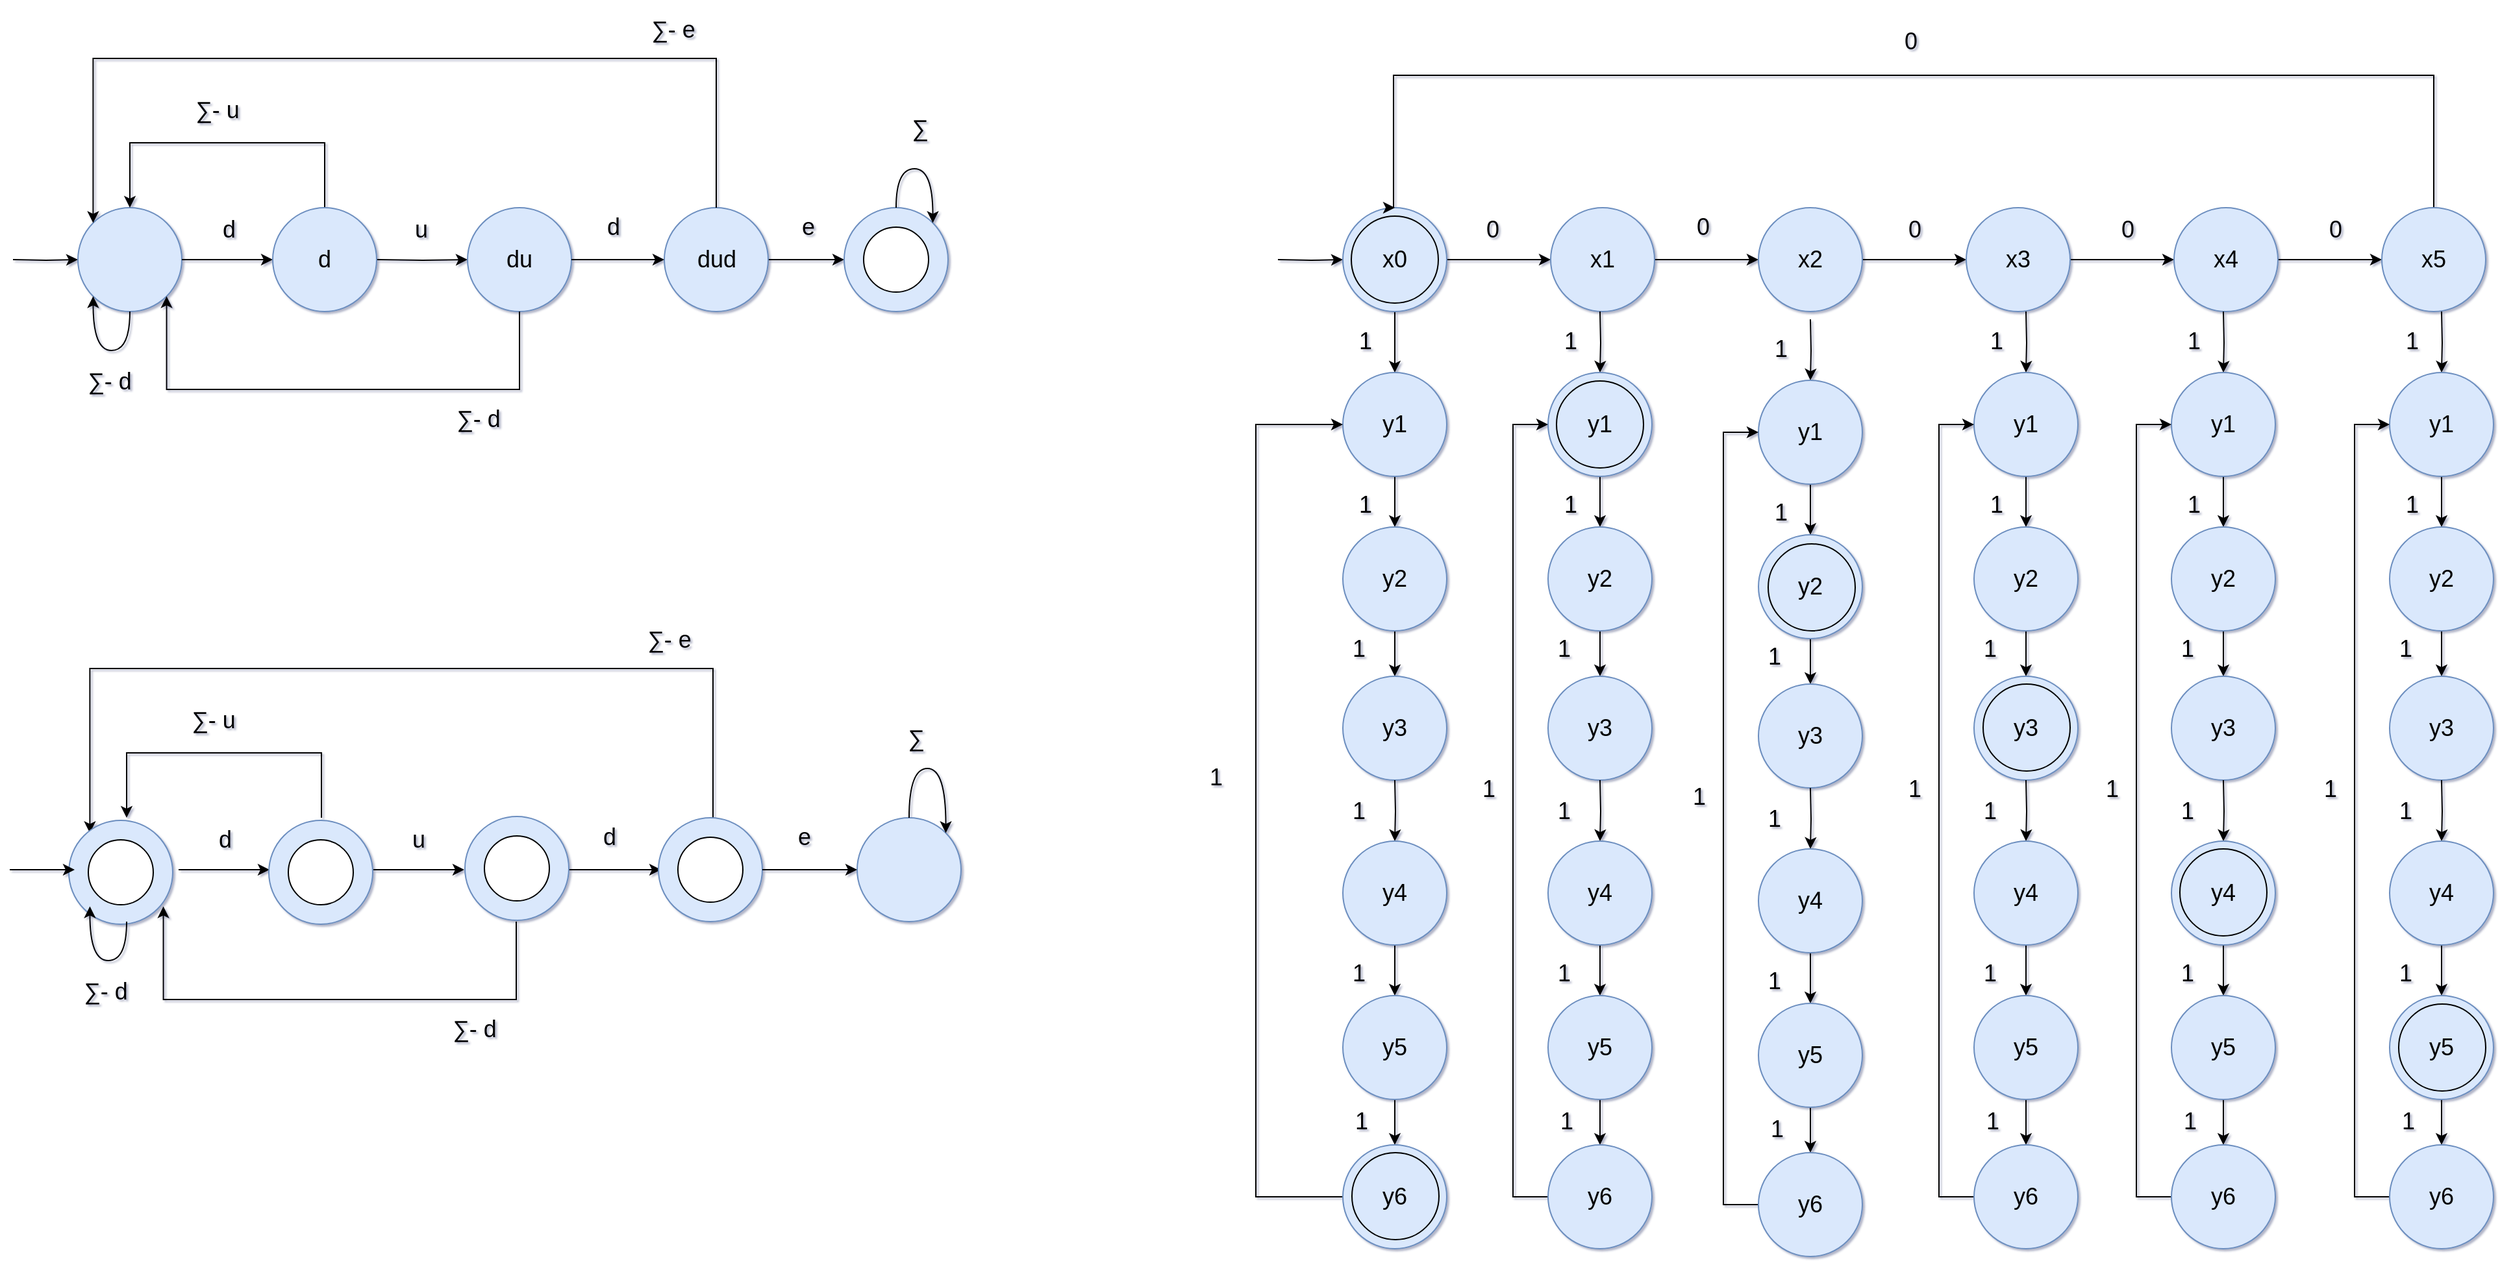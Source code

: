 <mxfile version="24.0.7" type="github">
  <diagram id="prtHgNgQTEPvFCAcTncT" name="Page-1">
    <mxGraphModel dx="1034" dy="1076" grid="0" gridSize="15" guides="1" tooltips="1" connect="1" arrows="1" fold="1" page="0" pageScale="1" pageWidth="827" pageHeight="1169" math="0" shadow="1">
      <root>
        <mxCell id="0" />
        <mxCell id="1" parent="0" />
        <mxCell id="mm9sd67sM0A_G5Sb0UkS-7" style="edgeStyle=orthogonalEdgeStyle;rounded=0;orthogonalLoop=1;jettySize=auto;html=1;entryX=0;entryY=0.5;entryDx=0;entryDy=0;fontSize=18;" parent="1" target="mm9sd67sM0A_G5Sb0UkS-6" edge="1">
          <mxGeometry relative="1" as="geometry">
            <mxPoint x="64" y="361" as="targetPoint" />
            <mxPoint x="54" y="361" as="sourcePoint" />
          </mxGeometry>
        </mxCell>
        <mxCell id="mm9sd67sM0A_G5Sb0UkS-6" value="" style="ellipse;whiteSpace=wrap;html=1;aspect=fixed;hachureGap=4;fillColor=#dae8fc;strokeColor=#6c8ebf;rounded=0;fontSize=18;" parent="1" vertex="1">
          <mxGeometry x="104" y="321" width="80" height="80" as="geometry" />
        </mxCell>
        <mxCell id="mm9sd67sM0A_G5Sb0UkS-9" style="edgeStyle=orthogonalEdgeStyle;rounded=0;orthogonalLoop=1;jettySize=auto;html=1;exitX=1;exitY=0.5;exitDx=0;exitDy=0;entryX=0;entryY=0.5;entryDx=0;entryDy=0;fontSize=18;" parent="1" source="mm9sd67sM0A_G5Sb0UkS-6" target="mm9sd67sM0A_G5Sb0UkS-8" edge="1">
          <mxGeometry relative="1" as="geometry" />
        </mxCell>
        <mxCell id="mm9sd67sM0A_G5Sb0UkS-20" style="edgeStyle=orthogonalEdgeStyle;rounded=0;orthogonalLoop=1;jettySize=auto;html=1;exitX=1;exitY=0.5;exitDx=0;exitDy=0;entryX=0;entryY=0.5;entryDx=0;entryDy=0;fontSize=18;" parent="1" target="mm9sd67sM0A_G5Sb0UkS-22" edge="1">
          <mxGeometry relative="1" as="geometry">
            <mxPoint x="334" y="361" as="sourcePoint" />
          </mxGeometry>
        </mxCell>
        <mxCell id="mm9sd67sM0A_G5Sb0UkS-21" value="" style="group;fontSize=18;" parent="1" vertex="1" connectable="0">
          <mxGeometry x="404" y="321" width="80" height="80" as="geometry" />
        </mxCell>
        <mxCell id="mm9sd67sM0A_G5Sb0UkS-22" value="du" style="ellipse;whiteSpace=wrap;html=1;aspect=fixed;hachureGap=4;fillColor=#dae8fc;strokeColor=#6c8ebf;rounded=0;fontSize=18;" parent="mm9sd67sM0A_G5Sb0UkS-21" vertex="1">
          <mxGeometry width="80" height="80" as="geometry" />
        </mxCell>
        <mxCell id="mm9sd67sM0A_G5Sb0UkS-23" value="u" style="text;html=1;align=center;verticalAlign=middle;resizable=0;points=[];autosize=1;strokeColor=none;fillColor=none;fontSize=18;" parent="1" vertex="1">
          <mxGeometry x="345.5" y="315" width="45" height="45" as="geometry" />
        </mxCell>
        <mxCell id="mm9sd67sM0A_G5Sb0UkS-24" value="" style="group;fontSize=18;" parent="1" vertex="1" connectable="0">
          <mxGeometry x="555.5" y="321" width="80" height="80" as="geometry" />
        </mxCell>
        <mxCell id="mm9sd67sM0A_G5Sb0UkS-31" style="edgeStyle=orthogonalEdgeStyle;rounded=0;orthogonalLoop=1;jettySize=auto;html=1;exitX=1;exitY=0.5;exitDx=0;exitDy=0;fontSize=18;" parent="mm9sd67sM0A_G5Sb0UkS-24" source="mm9sd67sM0A_G5Sb0UkS-25" edge="1">
          <mxGeometry relative="1" as="geometry">
            <mxPoint x="138.5" y="40" as="targetPoint" />
          </mxGeometry>
        </mxCell>
        <mxCell id="mm9sd67sM0A_G5Sb0UkS-25" value="dud" style="ellipse;whiteSpace=wrap;html=1;aspect=fixed;hachureGap=4;fillColor=#dae8fc;strokeColor=#6c8ebf;rounded=0;fontSize=18;" parent="mm9sd67sM0A_G5Sb0UkS-24" vertex="1">
          <mxGeometry width="80" height="80" as="geometry" />
        </mxCell>
        <mxCell id="mm9sd67sM0A_G5Sb0UkS-27" style="edgeStyle=orthogonalEdgeStyle;rounded=0;orthogonalLoop=1;jettySize=auto;html=1;exitX=1;exitY=0.5;exitDx=0;exitDy=0;entryX=0;entryY=0.5;entryDx=0;entryDy=0;fontSize=18;" parent="1" source="mm9sd67sM0A_G5Sb0UkS-22" target="mm9sd67sM0A_G5Sb0UkS-25" edge="1">
          <mxGeometry relative="1" as="geometry" />
        </mxCell>
        <mxCell id="mm9sd67sM0A_G5Sb0UkS-28" value="d" style="text;html=1;align=center;verticalAlign=middle;resizable=0;points=[];autosize=1;strokeColor=none;fillColor=none;fontSize=18;" parent="1" vertex="1">
          <mxGeometry x="493" y="313" width="45" height="45" as="geometry" />
        </mxCell>
        <mxCell id="mm9sd67sM0A_G5Sb0UkS-32" value="e" style="text;html=1;align=center;verticalAlign=middle;resizable=0;points=[];autosize=1;strokeColor=none;fillColor=none;fontSize=18;" parent="1" vertex="1">
          <mxGeometry x="643" y="313" width="45" height="45" as="geometry" />
        </mxCell>
        <mxCell id="mm9sd67sM0A_G5Sb0UkS-35" value="" style="ellipse;whiteSpace=wrap;html=1;aspect=fixed;hachureGap=4;fillColor=#dae8fc;strokeColor=#6c8ebf;rounded=0;fontSize=18;" parent="1" vertex="1">
          <mxGeometry x="694" y="321" width="80" height="80" as="geometry" />
        </mxCell>
        <mxCell id="mm9sd67sM0A_G5Sb0UkS-36" value="" style="ellipse;whiteSpace=wrap;html=1;aspect=fixed;hachureGap=4;rounded=0;fontSize=18;" parent="1" vertex="1">
          <mxGeometry x="709" y="336" width="50" height="50" as="geometry" />
        </mxCell>
        <mxCell id="mm9sd67sM0A_G5Sb0UkS-37" style="edgeStyle=orthogonalEdgeStyle;rounded=0;orthogonalLoop=1;jettySize=auto;html=1;exitX=0.5;exitY=0;exitDx=0;exitDy=0;entryX=0.5;entryY=0;entryDx=0;entryDy=0;fontSize=18;" parent="1" source="mm9sd67sM0A_G5Sb0UkS-8" target="mm9sd67sM0A_G5Sb0UkS-6" edge="1">
          <mxGeometry relative="1" as="geometry">
            <Array as="points">
              <mxPoint x="294" y="271" />
              <mxPoint x="144" y="271" />
            </Array>
          </mxGeometry>
        </mxCell>
        <mxCell id="mm9sd67sM0A_G5Sb0UkS-38" style="edgeStyle=orthogonalEdgeStyle;rounded=0;orthogonalLoop=1;jettySize=auto;html=1;exitX=0.5;exitY=1;exitDx=0;exitDy=0;entryX=0;entryY=1;entryDx=0;entryDy=0;curved=1;fontSize=18;" parent="1" source="mm9sd67sM0A_G5Sb0UkS-6" target="mm9sd67sM0A_G5Sb0UkS-6" edge="1">
          <mxGeometry relative="1" as="geometry">
            <Array as="points">
              <mxPoint x="144" y="431" />
              <mxPoint x="116" y="431" />
            </Array>
          </mxGeometry>
        </mxCell>
        <mxCell id="mm9sd67sM0A_G5Sb0UkS-39" style="edgeStyle=orthogonalEdgeStyle;rounded=0;orthogonalLoop=1;jettySize=auto;html=1;exitX=0.5;exitY=0;exitDx=0;exitDy=0;entryX=1;entryY=0;entryDx=0;entryDy=0;curved=1;fontSize=18;" parent="1" source="mm9sd67sM0A_G5Sb0UkS-35" target="mm9sd67sM0A_G5Sb0UkS-35" edge="1">
          <mxGeometry relative="1" as="geometry">
            <Array as="points">
              <mxPoint x="734" y="291" />
              <mxPoint x="762" y="291" />
            </Array>
          </mxGeometry>
        </mxCell>
        <mxCell id="mm9sd67sM0A_G5Sb0UkS-40" value="∑" style="text;html=1;align=center;verticalAlign=middle;resizable=0;points=[];autosize=1;strokeColor=none;fillColor=none;fontSize=18;" parent="1" vertex="1">
          <mxGeometry x="729" y="237" width="45" height="45" as="geometry" />
        </mxCell>
        <mxCell id="mm9sd67sM0A_G5Sb0UkS-42" value="∑- u" style="text;html=1;align=center;verticalAlign=middle;resizable=0;points=[];autosize=1;strokeColor=none;fillColor=none;strokeWidth=1;fontSize=18;" parent="1" vertex="1">
          <mxGeometry x="173" y="223" width="75" height="45" as="geometry" />
        </mxCell>
        <mxCell id="mm9sd67sM0A_G5Sb0UkS-11" value="" style="group;fontSize=18;" parent="1" vertex="1" connectable="0">
          <mxGeometry x="254" y="321" width="80" height="80" as="geometry" />
        </mxCell>
        <mxCell id="mm9sd67sM0A_G5Sb0UkS-8" value="d" style="ellipse;whiteSpace=wrap;html=1;aspect=fixed;hachureGap=4;fillColor=#dae8fc;strokeColor=#6c8ebf;rounded=0;fontSize=18;" parent="mm9sd67sM0A_G5Sb0UkS-11" vertex="1">
          <mxGeometry width="80" height="80" as="geometry" />
        </mxCell>
        <mxCell id="mm9sd67sM0A_G5Sb0UkS-14" value="d" style="text;html=1;align=center;verticalAlign=middle;resizable=0;points=[];autosize=1;strokeColor=none;fillColor=none;fontSize=18;" parent="1" vertex="1">
          <mxGeometry x="197" y="315" width="45" height="45" as="geometry" />
        </mxCell>
        <mxCell id="mm9sd67sM0A_G5Sb0UkS-44" value="∑- d" style="text;html=1;align=center;verticalAlign=middle;resizable=0;points=[];autosize=1;strokeColor=none;fillColor=none;fontSize=18;" parent="1" vertex="1">
          <mxGeometry x="90" y="432" width="75" height="45" as="geometry" />
        </mxCell>
        <mxCell id="M_DK1BdY7dgoIv5enWq1-1" style="edgeStyle=orthogonalEdgeStyle;rounded=0;orthogonalLoop=1;jettySize=auto;html=1;exitX=0.5;exitY=1;exitDx=0;exitDy=0;entryX=1;entryY=1;entryDx=0;entryDy=0;" parent="1" source="mm9sd67sM0A_G5Sb0UkS-22" target="mm9sd67sM0A_G5Sb0UkS-6" edge="1">
          <mxGeometry relative="1" as="geometry">
            <Array as="points">
              <mxPoint x="444" y="461" />
              <mxPoint x="172" y="461" />
            </Array>
          </mxGeometry>
        </mxCell>
        <mxCell id="M_DK1BdY7dgoIv5enWq1-2" value="∑- d" style="text;html=1;align=center;verticalAlign=middle;resizable=0;points=[];autosize=1;strokeColor=none;fillColor=none;fontSize=18;" parent="1" vertex="1">
          <mxGeometry x="374" y="461" width="75" height="45" as="geometry" />
        </mxCell>
        <mxCell id="M_DK1BdY7dgoIv5enWq1-3" style="edgeStyle=orthogonalEdgeStyle;rounded=0;orthogonalLoop=1;jettySize=auto;html=1;exitX=0.5;exitY=0;exitDx=0;exitDy=0;entryX=0;entryY=0;entryDx=0;entryDy=0;" parent="1" source="mm9sd67sM0A_G5Sb0UkS-25" target="mm9sd67sM0A_G5Sb0UkS-6" edge="1">
          <mxGeometry relative="1" as="geometry">
            <Array as="points">
              <mxPoint x="596" y="206" />
              <mxPoint x="116" y="206" />
            </Array>
          </mxGeometry>
        </mxCell>
        <mxCell id="M_DK1BdY7dgoIv5enWq1-4" value="∑- e" style="text;html=1;align=center;verticalAlign=middle;resizable=0;points=[];autosize=1;strokeColor=none;fillColor=none;fontSize=18;" parent="1" vertex="1">
          <mxGeometry x="524" y="161" width="75" height="45" as="geometry" />
        </mxCell>
        <mxCell id="M_DK1BdY7dgoIv5enWq1-35" style="edgeStyle=orthogonalEdgeStyle;rounded=0;orthogonalLoop=1;jettySize=auto;html=1;exitX=1;exitY=0.5;exitDx=0;exitDy=0;entryX=0;entryY=0.5;entryDx=0;entryDy=0;fontSize=18;" parent="1" edge="1">
          <mxGeometry relative="1" as="geometry">
            <mxPoint x="181.5" y="831" as="sourcePoint" />
            <mxPoint x="251.5" y="831" as="targetPoint" />
          </mxGeometry>
        </mxCell>
        <mxCell id="M_DK1BdY7dgoIv5enWq1-36" style="edgeStyle=orthogonalEdgeStyle;rounded=0;orthogonalLoop=1;jettySize=auto;html=1;exitX=1;exitY=0.5;exitDx=0;exitDy=0;entryX=0;entryY=0.5;entryDx=0;entryDy=0;fontSize=18;" parent="1" edge="1">
          <mxGeometry relative="1" as="geometry">
            <mxPoint x="331.5" y="831" as="sourcePoint" />
            <mxPoint x="401.5" y="831" as="targetPoint" />
          </mxGeometry>
        </mxCell>
        <mxCell id="M_DK1BdY7dgoIv5enWq1-39" value="u" style="text;html=1;align=center;verticalAlign=middle;resizable=0;points=[];autosize=1;strokeColor=none;fillColor=none;fontSize=18;" parent="1" vertex="1">
          <mxGeometry x="343" y="785" width="45" height="45" as="geometry" />
        </mxCell>
        <mxCell id="M_DK1BdY7dgoIv5enWq1-43" style="edgeStyle=orthogonalEdgeStyle;rounded=0;orthogonalLoop=1;jettySize=auto;html=1;exitX=1;exitY=0.5;exitDx=0;exitDy=0;entryX=0;entryY=0.5;entryDx=0;entryDy=0;fontSize=18;" parent="1" edge="1">
          <mxGeometry relative="1" as="geometry">
            <mxPoint x="481.5" y="831" as="sourcePoint" />
            <mxPoint x="553" y="831" as="targetPoint" />
          </mxGeometry>
        </mxCell>
        <mxCell id="M_DK1BdY7dgoIv5enWq1-44" value="d" style="text;html=1;align=center;verticalAlign=middle;resizable=0;points=[];autosize=1;strokeColor=none;fillColor=none;fontSize=18;" parent="1" vertex="1">
          <mxGeometry x="490.5" y="783" width="45" height="45" as="geometry" />
        </mxCell>
        <mxCell id="M_DK1BdY7dgoIv5enWq1-45" value="e" style="text;html=1;align=center;verticalAlign=middle;resizable=0;points=[];autosize=1;strokeColor=none;fillColor=none;fontSize=18;" parent="1" vertex="1">
          <mxGeometry x="640.5" y="783" width="45" height="45" as="geometry" />
        </mxCell>
        <mxCell id="M_DK1BdY7dgoIv5enWq1-48" style="edgeStyle=orthogonalEdgeStyle;rounded=0;orthogonalLoop=1;jettySize=auto;html=1;exitX=0.5;exitY=0;exitDx=0;exitDy=0;entryX=0.5;entryY=0;entryDx=0;entryDy=0;fontSize=18;" parent="1" edge="1">
          <mxGeometry relative="1" as="geometry">
            <Array as="points">
              <mxPoint x="291.5" y="741" />
              <mxPoint x="141.5" y="741" />
            </Array>
            <mxPoint x="291.5" y="791" as="sourcePoint" />
            <mxPoint x="141.5" y="791" as="targetPoint" />
          </mxGeometry>
        </mxCell>
        <mxCell id="M_DK1BdY7dgoIv5enWq1-51" value="∑" style="text;html=1;align=center;verticalAlign=middle;resizable=0;points=[];autosize=1;strokeColor=none;fillColor=none;fontSize=18;" parent="1" vertex="1">
          <mxGeometry x="726.5" y="707" width="45" height="45" as="geometry" />
        </mxCell>
        <mxCell id="M_DK1BdY7dgoIv5enWq1-52" value="∑- u" style="text;html=1;align=center;verticalAlign=middle;resizable=0;points=[];autosize=1;strokeColor=none;fillColor=none;strokeWidth=1;fontSize=18;" parent="1" vertex="1">
          <mxGeometry x="170.5" y="693" width="75" height="45" as="geometry" />
        </mxCell>
        <mxCell id="M_DK1BdY7dgoIv5enWq1-55" value="d" style="text;html=1;align=center;verticalAlign=middle;resizable=0;points=[];autosize=1;strokeColor=none;fillColor=none;fontSize=18;" parent="1" vertex="1">
          <mxGeometry x="194.5" y="785" width="45" height="45" as="geometry" />
        </mxCell>
        <mxCell id="M_DK1BdY7dgoIv5enWq1-56" value="∑- d" style="text;html=1;align=center;verticalAlign=middle;resizable=0;points=[];autosize=1;strokeColor=none;fillColor=none;fontSize=18;" parent="1" vertex="1">
          <mxGeometry x="87.5" y="902" width="75" height="45" as="geometry" />
        </mxCell>
        <mxCell id="M_DK1BdY7dgoIv5enWq1-57" style="edgeStyle=orthogonalEdgeStyle;rounded=0;orthogonalLoop=1;jettySize=auto;html=1;exitX=0.5;exitY=1;exitDx=0;exitDy=0;entryX=1;entryY=1;entryDx=0;entryDy=0;" parent="1" edge="1">
          <mxGeometry relative="1" as="geometry">
            <Array as="points">
              <mxPoint x="441.5" y="931" />
              <mxPoint x="169.5" y="931" />
            </Array>
            <mxPoint x="441.5" y="871" as="sourcePoint" />
            <mxPoint x="169.784" y="859.284" as="targetPoint" />
          </mxGeometry>
        </mxCell>
        <mxCell id="M_DK1BdY7dgoIv5enWq1-58" value="∑- d" style="text;html=1;align=center;verticalAlign=middle;resizable=0;points=[];autosize=1;strokeColor=none;fillColor=none;fontSize=18;" parent="1" vertex="1">
          <mxGeometry x="371.5" y="931" width="75" height="45" as="geometry" />
        </mxCell>
        <mxCell id="M_DK1BdY7dgoIv5enWq1-59" style="edgeStyle=orthogonalEdgeStyle;rounded=0;orthogonalLoop=1;jettySize=auto;html=1;exitX=0.5;exitY=0;exitDx=0;exitDy=0;entryX=0;entryY=0;entryDx=0;entryDy=0;" parent="1" edge="1">
          <mxGeometry relative="1" as="geometry">
            <Array as="points">
              <mxPoint x="593.5" y="676" />
              <mxPoint x="113.5" y="676" />
            </Array>
            <mxPoint x="593" y="791" as="sourcePoint" />
            <mxPoint x="113.216" y="802.716" as="targetPoint" />
          </mxGeometry>
        </mxCell>
        <mxCell id="M_DK1BdY7dgoIv5enWq1-60" value="∑- e" style="text;html=1;align=center;verticalAlign=middle;resizable=0;points=[];autosize=1;strokeColor=none;fillColor=none;fontSize=18;" parent="1" vertex="1">
          <mxGeometry x="521.5" y="631" width="75" height="45" as="geometry" />
        </mxCell>
        <mxCell id="M_DK1BdY7dgoIv5enWq1-65" value="" style="group" parent="1" vertex="1" connectable="0">
          <mxGeometry x="551" y="791" width="80" height="80" as="geometry" />
        </mxCell>
        <mxCell id="M_DK1BdY7dgoIv5enWq1-66" value="" style="ellipse;whiteSpace=wrap;html=1;aspect=fixed;hachureGap=4;fillColor=#dae8fc;strokeColor=#6c8ebf;rounded=0;fontSize=18;" parent="M_DK1BdY7dgoIv5enWq1-65" vertex="1">
          <mxGeometry width="80" height="80" as="geometry" />
        </mxCell>
        <mxCell id="M_DK1BdY7dgoIv5enWq1-67" value="" style="ellipse;whiteSpace=wrap;html=1;aspect=fixed;hachureGap=4;rounded=0;fontSize=18;" parent="M_DK1BdY7dgoIv5enWq1-65" vertex="1">
          <mxGeometry x="15" y="15" width="50" height="50" as="geometry" />
        </mxCell>
        <mxCell id="M_DK1BdY7dgoIv5enWq1-69" value="" style="group" parent="1" vertex="1" connectable="0">
          <mxGeometry x="402" y="790" width="80" height="80" as="geometry" />
        </mxCell>
        <mxCell id="M_DK1BdY7dgoIv5enWq1-70" value="" style="ellipse;whiteSpace=wrap;html=1;aspect=fixed;hachureGap=4;fillColor=#dae8fc;strokeColor=#6c8ebf;rounded=0;fontSize=18;" parent="M_DK1BdY7dgoIv5enWq1-69" vertex="1">
          <mxGeometry width="80" height="80" as="geometry" />
        </mxCell>
        <mxCell id="M_DK1BdY7dgoIv5enWq1-71" value="" style="ellipse;whiteSpace=wrap;html=1;aspect=fixed;hachureGap=4;rounded=0;fontSize=18;" parent="M_DK1BdY7dgoIv5enWq1-69" vertex="1">
          <mxGeometry x="15" y="15" width="50" height="50" as="geometry" />
        </mxCell>
        <mxCell id="M_DK1BdY7dgoIv5enWq1-72" value="" style="group" parent="1" vertex="1" connectable="0">
          <mxGeometry x="251" y="793" width="80" height="80" as="geometry" />
        </mxCell>
        <mxCell id="M_DK1BdY7dgoIv5enWq1-73" value="" style="ellipse;whiteSpace=wrap;html=1;aspect=fixed;hachureGap=4;fillColor=#dae8fc;strokeColor=#6c8ebf;rounded=0;fontSize=18;" parent="M_DK1BdY7dgoIv5enWq1-72" vertex="1">
          <mxGeometry width="80" height="80" as="geometry" />
        </mxCell>
        <mxCell id="M_DK1BdY7dgoIv5enWq1-74" value="" style="ellipse;whiteSpace=wrap;html=1;aspect=fixed;hachureGap=4;rounded=0;fontSize=18;" parent="M_DK1BdY7dgoIv5enWq1-72" vertex="1">
          <mxGeometry x="15" y="15" width="50" height="50" as="geometry" />
        </mxCell>
        <mxCell id="M_DK1BdY7dgoIv5enWq1-75" value="" style="group" parent="1" vertex="1" connectable="0">
          <mxGeometry x="97" y="793" width="80" height="80" as="geometry" />
        </mxCell>
        <mxCell id="M_DK1BdY7dgoIv5enWq1-76" value="" style="ellipse;whiteSpace=wrap;html=1;aspect=fixed;hachureGap=4;fillColor=#dae8fc;strokeColor=#6c8ebf;rounded=0;fontSize=18;" parent="M_DK1BdY7dgoIv5enWq1-75" vertex="1">
          <mxGeometry width="80" height="80" as="geometry" />
        </mxCell>
        <mxCell id="M_DK1BdY7dgoIv5enWq1-77" value="" style="ellipse;whiteSpace=wrap;html=1;aspect=fixed;hachureGap=4;rounded=0;fontSize=18;" parent="M_DK1BdY7dgoIv5enWq1-75" vertex="1">
          <mxGeometry x="15" y="15" width="50" height="50" as="geometry" />
        </mxCell>
        <mxCell id="M_DK1BdY7dgoIv5enWq1-49" style="edgeStyle=orthogonalEdgeStyle;rounded=0;orthogonalLoop=1;jettySize=auto;html=1;exitX=0.5;exitY=1;exitDx=0;exitDy=0;entryX=0;entryY=1;entryDx=0;entryDy=0;curved=1;fontSize=18;" parent="1" edge="1">
          <mxGeometry relative="1" as="geometry">
            <Array as="points">
              <mxPoint x="141.5" y="901" />
              <mxPoint x="113.5" y="901" />
            </Array>
            <mxPoint x="141.5" y="871" as="sourcePoint" />
            <mxPoint x="113.216" y="859.284" as="targetPoint" />
          </mxGeometry>
        </mxCell>
        <mxCell id="M_DK1BdY7dgoIv5enWq1-33" style="edgeStyle=orthogonalEdgeStyle;rounded=0;orthogonalLoop=1;jettySize=auto;html=1;entryX=0;entryY=0.5;entryDx=0;entryDy=0;fontSize=18;" parent="1" edge="1">
          <mxGeometry relative="1" as="geometry">
            <mxPoint x="101.5" y="831" as="targetPoint" />
            <mxPoint x="51.5" y="831" as="sourcePoint" />
          </mxGeometry>
        </mxCell>
        <mxCell id="M_DK1BdY7dgoIv5enWq1-78" value="" style="ellipse;whiteSpace=wrap;html=1;aspect=fixed;hachureGap=4;fillColor=#dae8fc;strokeColor=#6c8ebf;rounded=0;fontSize=18;" parent="1" vertex="1">
          <mxGeometry x="704" y="791" width="80" height="80" as="geometry" />
        </mxCell>
        <mxCell id="M_DK1BdY7dgoIv5enWq1-79" style="edgeStyle=orthogonalEdgeStyle;rounded=0;orthogonalLoop=1;jettySize=auto;html=1;exitX=1;exitY=0.5;exitDx=0;exitDy=0;entryX=0;entryY=0.5;entryDx=0;entryDy=0;" parent="1" source="M_DK1BdY7dgoIv5enWq1-66" target="M_DK1BdY7dgoIv5enWq1-78" edge="1">
          <mxGeometry relative="1" as="geometry" />
        </mxCell>
        <mxCell id="M_DK1BdY7dgoIv5enWq1-80" style="edgeStyle=orthogonalEdgeStyle;rounded=0;orthogonalLoop=1;jettySize=auto;html=1;exitX=0.5;exitY=0;exitDx=0;exitDy=0;entryX=1;entryY=0;entryDx=0;entryDy=0;curved=1;" parent="1" source="M_DK1BdY7dgoIv5enWq1-78" target="M_DK1BdY7dgoIv5enWq1-78" edge="1">
          <mxGeometry relative="1" as="geometry">
            <Array as="points">
              <mxPoint x="744" y="753" />
              <mxPoint x="772" y="753" />
            </Array>
          </mxGeometry>
        </mxCell>
        <mxCell id="t6iT2jLAAF5-1r6rAyUo-1" style="edgeStyle=orthogonalEdgeStyle;rounded=0;orthogonalLoop=1;jettySize=auto;html=1;entryX=0;entryY=0.5;entryDx=0;entryDy=0;fontSize=18;" edge="1" parent="1" target="t6iT2jLAAF5-1r6rAyUo-2">
          <mxGeometry relative="1" as="geometry">
            <mxPoint x="1038" y="361" as="targetPoint" />
            <mxPoint x="1028" y="361" as="sourcePoint" />
          </mxGeometry>
        </mxCell>
        <mxCell id="t6iT2jLAAF5-1r6rAyUo-4" value="" style="edgeStyle=orthogonalEdgeStyle;rounded=0;orthogonalLoop=1;jettySize=auto;html=1;" edge="1" parent="1" source="t6iT2jLAAF5-1r6rAyUo-2" target="t6iT2jLAAF5-1r6rAyUo-3">
          <mxGeometry relative="1" as="geometry" />
        </mxCell>
        <mxCell id="t6iT2jLAAF5-1r6rAyUo-22" value="" style="edgeStyle=orthogonalEdgeStyle;rounded=0;orthogonalLoop=1;jettySize=auto;html=1;fontFamily=Helvetica;fontSize=18;fontColor=default;" edge="1" parent="1" source="t6iT2jLAAF5-1r6rAyUo-2" target="t6iT2jLAAF5-1r6rAyUo-21">
          <mxGeometry relative="1" as="geometry" />
        </mxCell>
        <mxCell id="t6iT2jLAAF5-1r6rAyUo-2" value="x0" style="ellipse;whiteSpace=wrap;html=1;aspect=fixed;hachureGap=4;fillColor=#dae8fc;strokeColor=#6c8ebf;rounded=0;fontSize=18;" vertex="1" parent="1">
          <mxGeometry x="1078" y="321" width="80" height="80" as="geometry" />
        </mxCell>
        <mxCell id="t6iT2jLAAF5-1r6rAyUo-6" value="" style="edgeStyle=orthogonalEdgeStyle;rounded=0;orthogonalLoop=1;jettySize=auto;html=1;" edge="1" parent="1" source="t6iT2jLAAF5-1r6rAyUo-3" target="t6iT2jLAAF5-1r6rAyUo-5">
          <mxGeometry relative="1" as="geometry" />
        </mxCell>
        <mxCell id="t6iT2jLAAF5-1r6rAyUo-3" value="x1" style="ellipse;whiteSpace=wrap;html=1;aspect=fixed;hachureGap=4;fillColor=#dae8fc;strokeColor=#6c8ebf;rounded=0;fontSize=18;" vertex="1" parent="1">
          <mxGeometry x="1238" y="321" width="80" height="80" as="geometry" />
        </mxCell>
        <mxCell id="t6iT2jLAAF5-1r6rAyUo-8" value="" style="edgeStyle=orthogonalEdgeStyle;rounded=0;orthogonalLoop=1;jettySize=auto;html=1;" edge="1" parent="1" source="t6iT2jLAAF5-1r6rAyUo-5" target="t6iT2jLAAF5-1r6rAyUo-7">
          <mxGeometry relative="1" as="geometry" />
        </mxCell>
        <mxCell id="t6iT2jLAAF5-1r6rAyUo-5" value="x2" style="ellipse;whiteSpace=wrap;html=1;aspect=fixed;hachureGap=4;fillColor=#dae8fc;strokeColor=#6c8ebf;rounded=0;fontSize=18;" vertex="1" parent="1">
          <mxGeometry x="1398" y="321" width="80" height="80" as="geometry" />
        </mxCell>
        <mxCell id="t6iT2jLAAF5-1r6rAyUo-10" value="" style="edgeStyle=orthogonalEdgeStyle;rounded=0;orthogonalLoop=1;jettySize=auto;html=1;" edge="1" parent="1" source="t6iT2jLAAF5-1r6rAyUo-7" target="t6iT2jLAAF5-1r6rAyUo-9">
          <mxGeometry relative="1" as="geometry" />
        </mxCell>
        <mxCell id="t6iT2jLAAF5-1r6rAyUo-7" value="x3" style="ellipse;whiteSpace=wrap;html=1;aspect=fixed;hachureGap=4;fillColor=#dae8fc;strokeColor=#6c8ebf;rounded=0;fontSize=18;" vertex="1" parent="1">
          <mxGeometry x="1558" y="321" width="80" height="80" as="geometry" />
        </mxCell>
        <mxCell id="t6iT2jLAAF5-1r6rAyUo-12" value="" style="edgeStyle=orthogonalEdgeStyle;rounded=0;orthogonalLoop=1;jettySize=auto;html=1;" edge="1" parent="1" source="t6iT2jLAAF5-1r6rAyUo-9" target="t6iT2jLAAF5-1r6rAyUo-11">
          <mxGeometry relative="1" as="geometry" />
        </mxCell>
        <mxCell id="t6iT2jLAAF5-1r6rAyUo-9" value="x4" style="ellipse;whiteSpace=wrap;html=1;aspect=fixed;hachureGap=4;fillColor=#dae8fc;strokeColor=#6c8ebf;rounded=0;fontSize=18;" vertex="1" parent="1">
          <mxGeometry x="1718" y="321" width="80" height="80" as="geometry" />
        </mxCell>
        <mxCell id="t6iT2jLAAF5-1r6rAyUo-13" style="edgeStyle=orthogonalEdgeStyle;rounded=0;orthogonalLoop=1;jettySize=auto;html=1;entryX=0.5;entryY=0;entryDx=0;entryDy=0;" edge="1" parent="1" source="t6iT2jLAAF5-1r6rAyUo-11" target="t6iT2jLAAF5-1r6rAyUo-2">
          <mxGeometry relative="1" as="geometry">
            <mxPoint x="1116.667" y="312.333" as="targetPoint" />
            <Array as="points">
              <mxPoint x="1918" y="219" />
              <mxPoint x="1117" y="219" />
            </Array>
          </mxGeometry>
        </mxCell>
        <mxCell id="t6iT2jLAAF5-1r6rAyUo-11" value="x5" style="ellipse;whiteSpace=wrap;html=1;aspect=fixed;hachureGap=4;fillColor=#dae8fc;strokeColor=#6c8ebf;rounded=0;fontSize=18;" vertex="1" parent="1">
          <mxGeometry x="1878" y="321" width="80" height="80" as="geometry" />
        </mxCell>
        <mxCell id="t6iT2jLAAF5-1r6rAyUo-15" value="0" style="text;html=1;align=center;verticalAlign=middle;resizable=0;points=[];autosize=1;strokeColor=none;fillColor=none;fontFamily=Helvetica;fontSize=18;fontColor=default;" vertex="1" parent="1">
          <mxGeometry x="1179" y="321" width="28" height="34" as="geometry" />
        </mxCell>
        <mxCell id="t6iT2jLAAF5-1r6rAyUo-16" value="0" style="text;html=1;align=center;verticalAlign=middle;resizable=0;points=[];autosize=1;strokeColor=none;fillColor=none;fontFamily=Helvetica;fontSize=18;fontColor=default;" vertex="1" parent="1">
          <mxGeometry x="1341" y="318.5" width="28" height="34" as="geometry" />
        </mxCell>
        <mxCell id="t6iT2jLAAF5-1r6rAyUo-17" value="0" style="text;html=1;align=center;verticalAlign=middle;resizable=0;points=[];autosize=1;strokeColor=none;fillColor=none;fontFamily=Helvetica;fontSize=18;fontColor=default;" vertex="1" parent="1">
          <mxGeometry x="1504" y="320.5" width="28" height="34" as="geometry" />
        </mxCell>
        <mxCell id="t6iT2jLAAF5-1r6rAyUo-18" value="0" style="text;html=1;align=center;verticalAlign=middle;resizable=0;points=[];autosize=1;strokeColor=none;fillColor=none;fontFamily=Helvetica;fontSize=18;fontColor=default;" vertex="1" parent="1">
          <mxGeometry x="1668" y="321" width="28" height="34" as="geometry" />
        </mxCell>
        <mxCell id="t6iT2jLAAF5-1r6rAyUo-19" value="0" style="text;html=1;align=center;verticalAlign=middle;resizable=0;points=[];autosize=1;strokeColor=none;fillColor=none;fontFamily=Helvetica;fontSize=18;fontColor=default;" vertex="1" parent="1">
          <mxGeometry x="1828" y="321" width="28" height="34" as="geometry" />
        </mxCell>
        <mxCell id="t6iT2jLAAF5-1r6rAyUo-20" value="0" style="text;html=1;align=center;verticalAlign=middle;resizable=0;points=[];autosize=1;strokeColor=none;fillColor=none;fontFamily=Helvetica;fontSize=18;fontColor=default;" vertex="1" parent="1">
          <mxGeometry x="1501" y="176" width="28" height="34" as="geometry" />
        </mxCell>
        <mxCell id="t6iT2jLAAF5-1r6rAyUo-24" value="" style="edgeStyle=orthogonalEdgeStyle;rounded=0;orthogonalLoop=1;jettySize=auto;html=1;fontFamily=Helvetica;fontSize=18;fontColor=default;" edge="1" parent="1" source="t6iT2jLAAF5-1r6rAyUo-21" target="t6iT2jLAAF5-1r6rAyUo-23">
          <mxGeometry relative="1" as="geometry" />
        </mxCell>
        <mxCell id="t6iT2jLAAF5-1r6rAyUo-21" value="y1" style="ellipse;whiteSpace=wrap;html=1;aspect=fixed;hachureGap=4;fillColor=#dae8fc;strokeColor=#6c8ebf;rounded=0;fontSize=18;" vertex="1" parent="1">
          <mxGeometry x="1078" y="448" width="80" height="80" as="geometry" />
        </mxCell>
        <mxCell id="t6iT2jLAAF5-1r6rAyUo-26" value="" style="edgeStyle=orthogonalEdgeStyle;rounded=0;orthogonalLoop=1;jettySize=auto;html=1;fontFamily=Helvetica;fontSize=18;fontColor=default;" edge="1" parent="1" source="t6iT2jLAAF5-1r6rAyUo-23" target="t6iT2jLAAF5-1r6rAyUo-25">
          <mxGeometry relative="1" as="geometry" />
        </mxCell>
        <mxCell id="t6iT2jLAAF5-1r6rAyUo-23" value="y2" style="ellipse;whiteSpace=wrap;html=1;aspect=fixed;hachureGap=4;fillColor=#dae8fc;strokeColor=#6c8ebf;rounded=0;fontSize=18;" vertex="1" parent="1">
          <mxGeometry x="1078" y="567" width="80" height="80" as="geometry" />
        </mxCell>
        <mxCell id="t6iT2jLAAF5-1r6rAyUo-25" value="y3" style="ellipse;whiteSpace=wrap;html=1;aspect=fixed;hachureGap=4;fillColor=#dae8fc;strokeColor=#6c8ebf;rounded=0;fontSize=18;" vertex="1" parent="1">
          <mxGeometry x="1078" y="682" width="80" height="80" as="geometry" />
        </mxCell>
        <mxCell id="t6iT2jLAAF5-1r6rAyUo-27" value="" style="edgeStyle=orthogonalEdgeStyle;rounded=0;orthogonalLoop=1;jettySize=auto;html=1;fontFamily=Helvetica;fontSize=18;fontColor=default;" edge="1" parent="1" target="t6iT2jLAAF5-1r6rAyUo-29">
          <mxGeometry relative="1" as="geometry">
            <mxPoint x="1118" y="762" as="sourcePoint" />
          </mxGeometry>
        </mxCell>
        <mxCell id="t6iT2jLAAF5-1r6rAyUo-28" value="" style="edgeStyle=orthogonalEdgeStyle;rounded=0;orthogonalLoop=1;jettySize=auto;html=1;fontFamily=Helvetica;fontSize=18;fontColor=default;" edge="1" parent="1" source="t6iT2jLAAF5-1r6rAyUo-29" target="t6iT2jLAAF5-1r6rAyUo-31">
          <mxGeometry relative="1" as="geometry" />
        </mxCell>
        <mxCell id="t6iT2jLAAF5-1r6rAyUo-29" value="y4" style="ellipse;whiteSpace=wrap;html=1;aspect=fixed;hachureGap=4;fillColor=#dae8fc;strokeColor=#6c8ebf;rounded=0;fontSize=18;" vertex="1" parent="1">
          <mxGeometry x="1078" y="809" width="80" height="80" as="geometry" />
        </mxCell>
        <mxCell id="t6iT2jLAAF5-1r6rAyUo-30" value="" style="edgeStyle=orthogonalEdgeStyle;rounded=0;orthogonalLoop=1;jettySize=auto;html=1;fontFamily=Helvetica;fontSize=18;fontColor=default;" edge="1" parent="1" source="t6iT2jLAAF5-1r6rAyUo-31" target="t6iT2jLAAF5-1r6rAyUo-32">
          <mxGeometry relative="1" as="geometry" />
        </mxCell>
        <mxCell id="t6iT2jLAAF5-1r6rAyUo-31" value="y5" style="ellipse;whiteSpace=wrap;html=1;aspect=fixed;hachureGap=4;fillColor=#dae8fc;strokeColor=#6c8ebf;rounded=0;fontSize=18;" vertex="1" parent="1">
          <mxGeometry x="1078" y="928" width="80" height="80" as="geometry" />
        </mxCell>
        <mxCell id="t6iT2jLAAF5-1r6rAyUo-34" style="edgeStyle=orthogonalEdgeStyle;rounded=0;orthogonalLoop=1;jettySize=auto;html=1;entryX=0;entryY=0.5;entryDx=0;entryDy=0;fontFamily=Helvetica;fontSize=18;fontColor=default;" edge="1" parent="1" source="t6iT2jLAAF5-1r6rAyUo-32" target="t6iT2jLAAF5-1r6rAyUo-21">
          <mxGeometry relative="1" as="geometry">
            <Array as="points">
              <mxPoint x="1011" y="1083" />
              <mxPoint x="1011" y="488" />
            </Array>
          </mxGeometry>
        </mxCell>
        <mxCell id="t6iT2jLAAF5-1r6rAyUo-32" value="y6" style="ellipse;whiteSpace=wrap;html=1;aspect=fixed;hachureGap=4;fillColor=#dae8fc;strokeColor=#6c8ebf;rounded=0;fontSize=18;" vertex="1" parent="1">
          <mxGeometry x="1078" y="1043" width="80" height="80" as="geometry" />
        </mxCell>
        <mxCell id="t6iT2jLAAF5-1r6rAyUo-33" value="" style="ellipse;whiteSpace=wrap;html=1;aspect=fixed;align=center;verticalAlign=middle;fontFamily=Helvetica;fontSize=18;fontColor=default;fillColor=none;gradientColor=none;" vertex="1" parent="1">
          <mxGeometry x="1084.5" y="327.5" width="67" height="67" as="geometry" />
        </mxCell>
        <mxCell id="t6iT2jLAAF5-1r6rAyUo-35" value="1" style="text;html=1;align=center;verticalAlign=middle;resizable=0;points=[];autosize=1;strokeColor=none;fillColor=none;fontFamily=Helvetica;fontSize=18;fontColor=default;" vertex="1" parent="1">
          <mxGeometry x="1081" y="407" width="28" height="34" as="geometry" />
        </mxCell>
        <mxCell id="t6iT2jLAAF5-1r6rAyUo-36" value="1" style="text;html=1;align=center;verticalAlign=middle;resizable=0;points=[];autosize=1;strokeColor=none;fillColor=none;fontFamily=Helvetica;fontSize=18;fontColor=default;" vertex="1" parent="1">
          <mxGeometry x="1081" y="533" width="28" height="34" as="geometry" />
        </mxCell>
        <mxCell id="t6iT2jLAAF5-1r6rAyUo-37" value="1" style="text;html=1;align=center;verticalAlign=middle;resizable=0;points=[];autosize=1;strokeColor=none;fillColor=none;fontFamily=Helvetica;fontSize=18;fontColor=default;" vertex="1" parent="1">
          <mxGeometry x="1076" y="644" width="28" height="34" as="geometry" />
        </mxCell>
        <mxCell id="t6iT2jLAAF5-1r6rAyUo-38" value="1" style="text;html=1;align=center;verticalAlign=middle;resizable=0;points=[];autosize=1;strokeColor=none;fillColor=none;fontFamily=Helvetica;fontSize=18;fontColor=default;" vertex="1" parent="1">
          <mxGeometry x="1076" y="769" width="28" height="34" as="geometry" />
        </mxCell>
        <mxCell id="t6iT2jLAAF5-1r6rAyUo-39" value="1" style="text;html=1;align=center;verticalAlign=middle;resizable=0;points=[];autosize=1;strokeColor=none;fillColor=none;fontFamily=Helvetica;fontSize=18;fontColor=default;" vertex="1" parent="1">
          <mxGeometry x="1076" y="894" width="28" height="34" as="geometry" />
        </mxCell>
        <mxCell id="t6iT2jLAAF5-1r6rAyUo-40" value="1" style="text;html=1;align=center;verticalAlign=middle;resizable=0;points=[];autosize=1;strokeColor=none;fillColor=none;fontFamily=Helvetica;fontSize=18;fontColor=default;" vertex="1" parent="1">
          <mxGeometry x="1078" y="1008" width="28" height="34" as="geometry" />
        </mxCell>
        <mxCell id="t6iT2jLAAF5-1r6rAyUo-41" value="1" style="text;html=1;align=center;verticalAlign=middle;resizable=0;points=[];autosize=1;strokeColor=none;fillColor=none;fontFamily=Helvetica;fontSize=18;fontColor=default;" vertex="1" parent="1">
          <mxGeometry x="966" y="743" width="28" height="34" as="geometry" />
        </mxCell>
        <mxCell id="t6iT2jLAAF5-1r6rAyUo-42" value="" style="edgeStyle=orthogonalEdgeStyle;rounded=0;orthogonalLoop=1;jettySize=auto;html=1;fontFamily=Helvetica;fontSize=18;fontColor=default;" edge="1" parent="1" target="t6iT2jLAAF5-1r6rAyUo-44">
          <mxGeometry relative="1" as="geometry">
            <mxPoint x="1276" y="401" as="sourcePoint" />
          </mxGeometry>
        </mxCell>
        <mxCell id="t6iT2jLAAF5-1r6rAyUo-43" value="" style="edgeStyle=orthogonalEdgeStyle;rounded=0;orthogonalLoop=1;jettySize=auto;html=1;fontFamily=Helvetica;fontSize=18;fontColor=default;" edge="1" parent="1" source="t6iT2jLAAF5-1r6rAyUo-44" target="t6iT2jLAAF5-1r6rAyUo-46">
          <mxGeometry relative="1" as="geometry" />
        </mxCell>
        <mxCell id="t6iT2jLAAF5-1r6rAyUo-44" value="y1" style="ellipse;whiteSpace=wrap;html=1;aspect=fixed;hachureGap=4;fillColor=#dae8fc;strokeColor=#6c8ebf;rounded=0;fontSize=18;" vertex="1" parent="1">
          <mxGeometry x="1236" y="448" width="80" height="80" as="geometry" />
        </mxCell>
        <mxCell id="t6iT2jLAAF5-1r6rAyUo-45" value="" style="edgeStyle=orthogonalEdgeStyle;rounded=0;orthogonalLoop=1;jettySize=auto;html=1;fontFamily=Helvetica;fontSize=18;fontColor=default;" edge="1" parent="1" source="t6iT2jLAAF5-1r6rAyUo-46" target="t6iT2jLAAF5-1r6rAyUo-47">
          <mxGeometry relative="1" as="geometry" />
        </mxCell>
        <mxCell id="t6iT2jLAAF5-1r6rAyUo-46" value="y2" style="ellipse;whiteSpace=wrap;html=1;aspect=fixed;hachureGap=4;fillColor=#dae8fc;strokeColor=#6c8ebf;rounded=0;fontSize=18;" vertex="1" parent="1">
          <mxGeometry x="1236" y="567" width="80" height="80" as="geometry" />
        </mxCell>
        <mxCell id="t6iT2jLAAF5-1r6rAyUo-47" value="y3" style="ellipse;whiteSpace=wrap;html=1;aspect=fixed;hachureGap=4;fillColor=#dae8fc;strokeColor=#6c8ebf;rounded=0;fontSize=18;" vertex="1" parent="1">
          <mxGeometry x="1236" y="682" width="80" height="80" as="geometry" />
        </mxCell>
        <mxCell id="t6iT2jLAAF5-1r6rAyUo-48" value="" style="edgeStyle=orthogonalEdgeStyle;rounded=0;orthogonalLoop=1;jettySize=auto;html=1;fontFamily=Helvetica;fontSize=18;fontColor=default;" edge="1" parent="1" target="t6iT2jLAAF5-1r6rAyUo-50">
          <mxGeometry relative="1" as="geometry">
            <mxPoint x="1276" y="762" as="sourcePoint" />
          </mxGeometry>
        </mxCell>
        <mxCell id="t6iT2jLAAF5-1r6rAyUo-49" value="" style="edgeStyle=orthogonalEdgeStyle;rounded=0;orthogonalLoop=1;jettySize=auto;html=1;fontFamily=Helvetica;fontSize=18;fontColor=default;" edge="1" parent="1" source="t6iT2jLAAF5-1r6rAyUo-50" target="t6iT2jLAAF5-1r6rAyUo-52">
          <mxGeometry relative="1" as="geometry" />
        </mxCell>
        <mxCell id="t6iT2jLAAF5-1r6rAyUo-50" value="y4" style="ellipse;whiteSpace=wrap;html=1;aspect=fixed;hachureGap=4;fillColor=#dae8fc;strokeColor=#6c8ebf;rounded=0;fontSize=18;" vertex="1" parent="1">
          <mxGeometry x="1236" y="809" width="80" height="80" as="geometry" />
        </mxCell>
        <mxCell id="t6iT2jLAAF5-1r6rAyUo-51" value="" style="edgeStyle=orthogonalEdgeStyle;rounded=0;orthogonalLoop=1;jettySize=auto;html=1;fontFamily=Helvetica;fontSize=18;fontColor=default;" edge="1" parent="1" source="t6iT2jLAAF5-1r6rAyUo-52" target="t6iT2jLAAF5-1r6rAyUo-54">
          <mxGeometry relative="1" as="geometry" />
        </mxCell>
        <mxCell id="t6iT2jLAAF5-1r6rAyUo-52" value="y5" style="ellipse;whiteSpace=wrap;html=1;aspect=fixed;hachureGap=4;fillColor=#dae8fc;strokeColor=#6c8ebf;rounded=0;fontSize=18;" vertex="1" parent="1">
          <mxGeometry x="1236" y="928" width="80" height="80" as="geometry" />
        </mxCell>
        <mxCell id="t6iT2jLAAF5-1r6rAyUo-53" style="edgeStyle=orthogonalEdgeStyle;rounded=0;orthogonalLoop=1;jettySize=auto;html=1;entryX=0;entryY=0.5;entryDx=0;entryDy=0;fontFamily=Helvetica;fontSize=18;fontColor=default;" edge="1" parent="1" source="t6iT2jLAAF5-1r6rAyUo-54" target="t6iT2jLAAF5-1r6rAyUo-44">
          <mxGeometry relative="1" as="geometry">
            <Array as="points">
              <mxPoint x="1209" y="1083" />
              <mxPoint x="1209" y="488" />
            </Array>
          </mxGeometry>
        </mxCell>
        <mxCell id="t6iT2jLAAF5-1r6rAyUo-54" value="y6" style="ellipse;whiteSpace=wrap;html=1;aspect=fixed;hachureGap=4;fillColor=#dae8fc;strokeColor=#6c8ebf;rounded=0;fontSize=18;" vertex="1" parent="1">
          <mxGeometry x="1236" y="1043" width="80" height="80" as="geometry" />
        </mxCell>
        <mxCell id="t6iT2jLAAF5-1r6rAyUo-55" value="1" style="text;html=1;align=center;verticalAlign=middle;resizable=0;points=[];autosize=1;strokeColor=none;fillColor=none;fontFamily=Helvetica;fontSize=18;fontColor=default;" vertex="1" parent="1">
          <mxGeometry x="1239" y="407" width="28" height="34" as="geometry" />
        </mxCell>
        <mxCell id="t6iT2jLAAF5-1r6rAyUo-56" value="1" style="text;html=1;align=center;verticalAlign=middle;resizable=0;points=[];autosize=1;strokeColor=none;fillColor=none;fontFamily=Helvetica;fontSize=18;fontColor=default;" vertex="1" parent="1">
          <mxGeometry x="1239" y="533" width="28" height="34" as="geometry" />
        </mxCell>
        <mxCell id="t6iT2jLAAF5-1r6rAyUo-57" value="1" style="text;html=1;align=center;verticalAlign=middle;resizable=0;points=[];autosize=1;strokeColor=none;fillColor=none;fontFamily=Helvetica;fontSize=18;fontColor=default;" vertex="1" parent="1">
          <mxGeometry x="1234" y="644" width="28" height="34" as="geometry" />
        </mxCell>
        <mxCell id="t6iT2jLAAF5-1r6rAyUo-58" value="1" style="text;html=1;align=center;verticalAlign=middle;resizable=0;points=[];autosize=1;strokeColor=none;fillColor=none;fontFamily=Helvetica;fontSize=18;fontColor=default;" vertex="1" parent="1">
          <mxGeometry x="1234" y="769" width="28" height="34" as="geometry" />
        </mxCell>
        <mxCell id="t6iT2jLAAF5-1r6rAyUo-59" value="1" style="text;html=1;align=center;verticalAlign=middle;resizable=0;points=[];autosize=1;strokeColor=none;fillColor=none;fontFamily=Helvetica;fontSize=18;fontColor=default;" vertex="1" parent="1">
          <mxGeometry x="1234" y="894" width="28" height="34" as="geometry" />
        </mxCell>
        <mxCell id="t6iT2jLAAF5-1r6rAyUo-60" value="1" style="text;html=1;align=center;verticalAlign=middle;resizable=0;points=[];autosize=1;strokeColor=none;fillColor=none;fontFamily=Helvetica;fontSize=18;fontColor=default;" vertex="1" parent="1">
          <mxGeometry x="1236" y="1008" width="28" height="34" as="geometry" />
        </mxCell>
        <mxCell id="t6iT2jLAAF5-1r6rAyUo-61" value="1" style="text;html=1;align=center;verticalAlign=middle;resizable=0;points=[];autosize=1;strokeColor=none;fillColor=none;fontFamily=Helvetica;fontSize=18;fontColor=default;" vertex="1" parent="1">
          <mxGeometry x="1176" y="752" width="28" height="34" as="geometry" />
        </mxCell>
        <mxCell id="t6iT2jLAAF5-1r6rAyUo-62" value="" style="edgeStyle=orthogonalEdgeStyle;rounded=0;orthogonalLoop=1;jettySize=auto;html=1;fontFamily=Helvetica;fontSize=18;fontColor=default;" edge="1" parent="1" target="t6iT2jLAAF5-1r6rAyUo-64">
          <mxGeometry relative="1" as="geometry">
            <mxPoint x="1438" y="407" as="sourcePoint" />
          </mxGeometry>
        </mxCell>
        <mxCell id="t6iT2jLAAF5-1r6rAyUo-63" value="" style="edgeStyle=orthogonalEdgeStyle;rounded=0;orthogonalLoop=1;jettySize=auto;html=1;fontFamily=Helvetica;fontSize=18;fontColor=default;" edge="1" parent="1" source="t6iT2jLAAF5-1r6rAyUo-64" target="t6iT2jLAAF5-1r6rAyUo-66">
          <mxGeometry relative="1" as="geometry" />
        </mxCell>
        <mxCell id="t6iT2jLAAF5-1r6rAyUo-64" value="y1" style="ellipse;whiteSpace=wrap;html=1;aspect=fixed;hachureGap=4;fillColor=#dae8fc;strokeColor=#6c8ebf;rounded=0;fontSize=18;" vertex="1" parent="1">
          <mxGeometry x="1398" y="454" width="80" height="80" as="geometry" />
        </mxCell>
        <mxCell id="t6iT2jLAAF5-1r6rAyUo-65" value="" style="edgeStyle=orthogonalEdgeStyle;rounded=0;orthogonalLoop=1;jettySize=auto;html=1;fontFamily=Helvetica;fontSize=18;fontColor=default;" edge="1" parent="1" source="t6iT2jLAAF5-1r6rAyUo-66" target="t6iT2jLAAF5-1r6rAyUo-67">
          <mxGeometry relative="1" as="geometry" />
        </mxCell>
        <mxCell id="t6iT2jLAAF5-1r6rAyUo-66" value="y2" style="ellipse;whiteSpace=wrap;html=1;aspect=fixed;hachureGap=4;fillColor=#dae8fc;strokeColor=#6c8ebf;rounded=0;fontSize=18;" vertex="1" parent="1">
          <mxGeometry x="1398" y="573" width="80" height="80" as="geometry" />
        </mxCell>
        <mxCell id="t6iT2jLAAF5-1r6rAyUo-67" value="y3" style="ellipse;whiteSpace=wrap;html=1;aspect=fixed;hachureGap=4;fillColor=#dae8fc;strokeColor=#6c8ebf;rounded=0;fontSize=18;" vertex="1" parent="1">
          <mxGeometry x="1398" y="688" width="80" height="80" as="geometry" />
        </mxCell>
        <mxCell id="t6iT2jLAAF5-1r6rAyUo-68" value="" style="edgeStyle=orthogonalEdgeStyle;rounded=0;orthogonalLoop=1;jettySize=auto;html=1;fontFamily=Helvetica;fontSize=18;fontColor=default;" edge="1" parent="1" target="t6iT2jLAAF5-1r6rAyUo-70">
          <mxGeometry relative="1" as="geometry">
            <mxPoint x="1438" y="768" as="sourcePoint" />
          </mxGeometry>
        </mxCell>
        <mxCell id="t6iT2jLAAF5-1r6rAyUo-69" value="" style="edgeStyle=orthogonalEdgeStyle;rounded=0;orthogonalLoop=1;jettySize=auto;html=1;fontFamily=Helvetica;fontSize=18;fontColor=default;" edge="1" parent="1" source="t6iT2jLAAF5-1r6rAyUo-70" target="t6iT2jLAAF5-1r6rAyUo-72">
          <mxGeometry relative="1" as="geometry" />
        </mxCell>
        <mxCell id="t6iT2jLAAF5-1r6rAyUo-70" value="y4" style="ellipse;whiteSpace=wrap;html=1;aspect=fixed;hachureGap=4;fillColor=#dae8fc;strokeColor=#6c8ebf;rounded=0;fontSize=18;" vertex="1" parent="1">
          <mxGeometry x="1398" y="815" width="80" height="80" as="geometry" />
        </mxCell>
        <mxCell id="t6iT2jLAAF5-1r6rAyUo-71" value="" style="edgeStyle=orthogonalEdgeStyle;rounded=0;orthogonalLoop=1;jettySize=auto;html=1;fontFamily=Helvetica;fontSize=18;fontColor=default;" edge="1" parent="1" source="t6iT2jLAAF5-1r6rAyUo-72" target="t6iT2jLAAF5-1r6rAyUo-74">
          <mxGeometry relative="1" as="geometry" />
        </mxCell>
        <mxCell id="t6iT2jLAAF5-1r6rAyUo-72" value="y5" style="ellipse;whiteSpace=wrap;html=1;aspect=fixed;hachureGap=4;fillColor=#dae8fc;strokeColor=#6c8ebf;rounded=0;fontSize=18;" vertex="1" parent="1">
          <mxGeometry x="1398" y="934" width="80" height="80" as="geometry" />
        </mxCell>
        <mxCell id="t6iT2jLAAF5-1r6rAyUo-73" style="edgeStyle=orthogonalEdgeStyle;rounded=0;orthogonalLoop=1;jettySize=auto;html=1;entryX=0;entryY=0.5;entryDx=0;entryDy=0;fontFamily=Helvetica;fontSize=18;fontColor=default;" edge="1" parent="1" source="t6iT2jLAAF5-1r6rAyUo-74" target="t6iT2jLAAF5-1r6rAyUo-64">
          <mxGeometry relative="1" as="geometry">
            <Array as="points">
              <mxPoint x="1371" y="1089" />
              <mxPoint x="1371" y="494" />
            </Array>
          </mxGeometry>
        </mxCell>
        <mxCell id="t6iT2jLAAF5-1r6rAyUo-74" value="y6" style="ellipse;whiteSpace=wrap;html=1;aspect=fixed;hachureGap=4;fillColor=#dae8fc;strokeColor=#6c8ebf;rounded=0;fontSize=18;" vertex="1" parent="1">
          <mxGeometry x="1398" y="1049" width="80" height="80" as="geometry" />
        </mxCell>
        <mxCell id="t6iT2jLAAF5-1r6rAyUo-75" value="1" style="text;html=1;align=center;verticalAlign=middle;resizable=0;points=[];autosize=1;strokeColor=none;fillColor=none;fontFamily=Helvetica;fontSize=18;fontColor=default;" vertex="1" parent="1">
          <mxGeometry x="1401" y="413" width="28" height="34" as="geometry" />
        </mxCell>
        <mxCell id="t6iT2jLAAF5-1r6rAyUo-76" value="1" style="text;html=1;align=center;verticalAlign=middle;resizable=0;points=[];autosize=1;strokeColor=none;fillColor=none;fontFamily=Helvetica;fontSize=18;fontColor=default;" vertex="1" parent="1">
          <mxGeometry x="1401" y="539" width="28" height="34" as="geometry" />
        </mxCell>
        <mxCell id="t6iT2jLAAF5-1r6rAyUo-77" value="1" style="text;html=1;align=center;verticalAlign=middle;resizable=0;points=[];autosize=1;strokeColor=none;fillColor=none;fontFamily=Helvetica;fontSize=18;fontColor=default;" vertex="1" parent="1">
          <mxGeometry x="1396" y="650" width="28" height="34" as="geometry" />
        </mxCell>
        <mxCell id="t6iT2jLAAF5-1r6rAyUo-78" value="1" style="text;html=1;align=center;verticalAlign=middle;resizable=0;points=[];autosize=1;strokeColor=none;fillColor=none;fontFamily=Helvetica;fontSize=18;fontColor=default;" vertex="1" parent="1">
          <mxGeometry x="1396" y="775" width="28" height="34" as="geometry" />
        </mxCell>
        <mxCell id="t6iT2jLAAF5-1r6rAyUo-79" value="1" style="text;html=1;align=center;verticalAlign=middle;resizable=0;points=[];autosize=1;strokeColor=none;fillColor=none;fontFamily=Helvetica;fontSize=18;fontColor=default;" vertex="1" parent="1">
          <mxGeometry x="1396" y="900" width="28" height="34" as="geometry" />
        </mxCell>
        <mxCell id="t6iT2jLAAF5-1r6rAyUo-80" value="1" style="text;html=1;align=center;verticalAlign=middle;resizable=0;points=[];autosize=1;strokeColor=none;fillColor=none;fontFamily=Helvetica;fontSize=18;fontColor=default;" vertex="1" parent="1">
          <mxGeometry x="1398" y="1014" width="28" height="34" as="geometry" />
        </mxCell>
        <mxCell id="t6iT2jLAAF5-1r6rAyUo-81" value="1" style="text;html=1;align=center;verticalAlign=middle;resizable=0;points=[];autosize=1;strokeColor=none;fillColor=none;fontFamily=Helvetica;fontSize=18;fontColor=default;" vertex="1" parent="1">
          <mxGeometry x="1338" y="758" width="28" height="34" as="geometry" />
        </mxCell>
        <mxCell id="t6iT2jLAAF5-1r6rAyUo-82" value="" style="edgeStyle=orthogonalEdgeStyle;rounded=0;orthogonalLoop=1;jettySize=auto;html=1;fontFamily=Helvetica;fontSize=18;fontColor=default;" edge="1" parent="1" target="t6iT2jLAAF5-1r6rAyUo-84">
          <mxGeometry relative="1" as="geometry">
            <mxPoint x="1604" y="401" as="sourcePoint" />
          </mxGeometry>
        </mxCell>
        <mxCell id="t6iT2jLAAF5-1r6rAyUo-83" value="" style="edgeStyle=orthogonalEdgeStyle;rounded=0;orthogonalLoop=1;jettySize=auto;html=1;fontFamily=Helvetica;fontSize=18;fontColor=default;" edge="1" parent="1" source="t6iT2jLAAF5-1r6rAyUo-84" target="t6iT2jLAAF5-1r6rAyUo-86">
          <mxGeometry relative="1" as="geometry" />
        </mxCell>
        <mxCell id="t6iT2jLAAF5-1r6rAyUo-84" value="y1" style="ellipse;whiteSpace=wrap;html=1;aspect=fixed;hachureGap=4;fillColor=#dae8fc;strokeColor=#6c8ebf;rounded=0;fontSize=18;" vertex="1" parent="1">
          <mxGeometry x="1564" y="448" width="80" height="80" as="geometry" />
        </mxCell>
        <mxCell id="t6iT2jLAAF5-1r6rAyUo-85" value="" style="edgeStyle=orthogonalEdgeStyle;rounded=0;orthogonalLoop=1;jettySize=auto;html=1;fontFamily=Helvetica;fontSize=18;fontColor=default;" edge="1" parent="1" source="t6iT2jLAAF5-1r6rAyUo-86" target="t6iT2jLAAF5-1r6rAyUo-87">
          <mxGeometry relative="1" as="geometry" />
        </mxCell>
        <mxCell id="t6iT2jLAAF5-1r6rAyUo-86" value="y2" style="ellipse;whiteSpace=wrap;html=1;aspect=fixed;hachureGap=4;fillColor=#dae8fc;strokeColor=#6c8ebf;rounded=0;fontSize=18;" vertex="1" parent="1">
          <mxGeometry x="1564" y="567" width="80" height="80" as="geometry" />
        </mxCell>
        <mxCell id="t6iT2jLAAF5-1r6rAyUo-87" value="y3" style="ellipse;whiteSpace=wrap;html=1;aspect=fixed;hachureGap=4;fillColor=#dae8fc;strokeColor=#6c8ebf;rounded=0;fontSize=18;" vertex="1" parent="1">
          <mxGeometry x="1564" y="682" width="80" height="80" as="geometry" />
        </mxCell>
        <mxCell id="t6iT2jLAAF5-1r6rAyUo-88" value="" style="edgeStyle=orthogonalEdgeStyle;rounded=0;orthogonalLoop=1;jettySize=auto;html=1;fontFamily=Helvetica;fontSize=18;fontColor=default;" edge="1" parent="1" target="t6iT2jLAAF5-1r6rAyUo-90">
          <mxGeometry relative="1" as="geometry">
            <mxPoint x="1604" y="762" as="sourcePoint" />
          </mxGeometry>
        </mxCell>
        <mxCell id="t6iT2jLAAF5-1r6rAyUo-89" value="" style="edgeStyle=orthogonalEdgeStyle;rounded=0;orthogonalLoop=1;jettySize=auto;html=1;fontFamily=Helvetica;fontSize=18;fontColor=default;" edge="1" parent="1" source="t6iT2jLAAF5-1r6rAyUo-90" target="t6iT2jLAAF5-1r6rAyUo-92">
          <mxGeometry relative="1" as="geometry" />
        </mxCell>
        <mxCell id="t6iT2jLAAF5-1r6rAyUo-90" value="y4" style="ellipse;whiteSpace=wrap;html=1;aspect=fixed;hachureGap=4;fillColor=#dae8fc;strokeColor=#6c8ebf;rounded=0;fontSize=18;" vertex="1" parent="1">
          <mxGeometry x="1564" y="809" width="80" height="80" as="geometry" />
        </mxCell>
        <mxCell id="t6iT2jLAAF5-1r6rAyUo-91" value="" style="edgeStyle=orthogonalEdgeStyle;rounded=0;orthogonalLoop=1;jettySize=auto;html=1;fontFamily=Helvetica;fontSize=18;fontColor=default;" edge="1" parent="1" source="t6iT2jLAAF5-1r6rAyUo-92" target="t6iT2jLAAF5-1r6rAyUo-94">
          <mxGeometry relative="1" as="geometry" />
        </mxCell>
        <mxCell id="t6iT2jLAAF5-1r6rAyUo-92" value="y5" style="ellipse;whiteSpace=wrap;html=1;aspect=fixed;hachureGap=4;fillColor=#dae8fc;strokeColor=#6c8ebf;rounded=0;fontSize=18;" vertex="1" parent="1">
          <mxGeometry x="1564" y="928" width="80" height="80" as="geometry" />
        </mxCell>
        <mxCell id="t6iT2jLAAF5-1r6rAyUo-93" style="edgeStyle=orthogonalEdgeStyle;rounded=0;orthogonalLoop=1;jettySize=auto;html=1;entryX=0;entryY=0.5;entryDx=0;entryDy=0;fontFamily=Helvetica;fontSize=18;fontColor=default;" edge="1" parent="1" source="t6iT2jLAAF5-1r6rAyUo-94" target="t6iT2jLAAF5-1r6rAyUo-84">
          <mxGeometry relative="1" as="geometry">
            <Array as="points">
              <mxPoint x="1537" y="1083" />
              <mxPoint x="1537" y="488" />
            </Array>
          </mxGeometry>
        </mxCell>
        <mxCell id="t6iT2jLAAF5-1r6rAyUo-94" value="y6" style="ellipse;whiteSpace=wrap;html=1;aspect=fixed;hachureGap=4;fillColor=#dae8fc;strokeColor=#6c8ebf;rounded=0;fontSize=18;" vertex="1" parent="1">
          <mxGeometry x="1564" y="1043" width="80" height="80" as="geometry" />
        </mxCell>
        <mxCell id="t6iT2jLAAF5-1r6rAyUo-95" value="1" style="text;html=1;align=center;verticalAlign=middle;resizable=0;points=[];autosize=1;strokeColor=none;fillColor=none;fontFamily=Helvetica;fontSize=18;fontColor=default;" vertex="1" parent="1">
          <mxGeometry x="1567" y="407" width="28" height="34" as="geometry" />
        </mxCell>
        <mxCell id="t6iT2jLAAF5-1r6rAyUo-96" value="1" style="text;html=1;align=center;verticalAlign=middle;resizable=0;points=[];autosize=1;strokeColor=none;fillColor=none;fontFamily=Helvetica;fontSize=18;fontColor=default;" vertex="1" parent="1">
          <mxGeometry x="1567" y="533" width="28" height="34" as="geometry" />
        </mxCell>
        <mxCell id="t6iT2jLAAF5-1r6rAyUo-97" value="1" style="text;html=1;align=center;verticalAlign=middle;resizable=0;points=[];autosize=1;strokeColor=none;fillColor=none;fontFamily=Helvetica;fontSize=18;fontColor=default;" vertex="1" parent="1">
          <mxGeometry x="1562" y="644" width="28" height="34" as="geometry" />
        </mxCell>
        <mxCell id="t6iT2jLAAF5-1r6rAyUo-98" value="1" style="text;html=1;align=center;verticalAlign=middle;resizable=0;points=[];autosize=1;strokeColor=none;fillColor=none;fontFamily=Helvetica;fontSize=18;fontColor=default;" vertex="1" parent="1">
          <mxGeometry x="1562" y="769" width="28" height="34" as="geometry" />
        </mxCell>
        <mxCell id="t6iT2jLAAF5-1r6rAyUo-99" value="1" style="text;html=1;align=center;verticalAlign=middle;resizable=0;points=[];autosize=1;strokeColor=none;fillColor=none;fontFamily=Helvetica;fontSize=18;fontColor=default;" vertex="1" parent="1">
          <mxGeometry x="1562" y="894" width="28" height="34" as="geometry" />
        </mxCell>
        <mxCell id="t6iT2jLAAF5-1r6rAyUo-100" value="1" style="text;html=1;align=center;verticalAlign=middle;resizable=0;points=[];autosize=1;strokeColor=none;fillColor=none;fontFamily=Helvetica;fontSize=18;fontColor=default;" vertex="1" parent="1">
          <mxGeometry x="1564" y="1008" width="28" height="34" as="geometry" />
        </mxCell>
        <mxCell id="t6iT2jLAAF5-1r6rAyUo-101" value="1" style="text;html=1;align=center;verticalAlign=middle;resizable=0;points=[];autosize=1;strokeColor=none;fillColor=none;fontFamily=Helvetica;fontSize=18;fontColor=default;" vertex="1" parent="1">
          <mxGeometry x="1504" y="752" width="28" height="34" as="geometry" />
        </mxCell>
        <mxCell id="t6iT2jLAAF5-1r6rAyUo-102" value="" style="edgeStyle=orthogonalEdgeStyle;rounded=0;orthogonalLoop=1;jettySize=auto;html=1;fontFamily=Helvetica;fontSize=18;fontColor=default;" edge="1" parent="1" target="t6iT2jLAAF5-1r6rAyUo-104">
          <mxGeometry relative="1" as="geometry">
            <mxPoint x="1756" y="401" as="sourcePoint" />
          </mxGeometry>
        </mxCell>
        <mxCell id="t6iT2jLAAF5-1r6rAyUo-103" value="" style="edgeStyle=orthogonalEdgeStyle;rounded=0;orthogonalLoop=1;jettySize=auto;html=1;fontFamily=Helvetica;fontSize=18;fontColor=default;" edge="1" parent="1" source="t6iT2jLAAF5-1r6rAyUo-104" target="t6iT2jLAAF5-1r6rAyUo-106">
          <mxGeometry relative="1" as="geometry" />
        </mxCell>
        <mxCell id="t6iT2jLAAF5-1r6rAyUo-104" value="y1" style="ellipse;whiteSpace=wrap;html=1;aspect=fixed;hachureGap=4;fillColor=#dae8fc;strokeColor=#6c8ebf;rounded=0;fontSize=18;" vertex="1" parent="1">
          <mxGeometry x="1716" y="448" width="80" height="80" as="geometry" />
        </mxCell>
        <mxCell id="t6iT2jLAAF5-1r6rAyUo-105" value="" style="edgeStyle=orthogonalEdgeStyle;rounded=0;orthogonalLoop=1;jettySize=auto;html=1;fontFamily=Helvetica;fontSize=18;fontColor=default;" edge="1" parent="1" source="t6iT2jLAAF5-1r6rAyUo-106" target="t6iT2jLAAF5-1r6rAyUo-107">
          <mxGeometry relative="1" as="geometry" />
        </mxCell>
        <mxCell id="t6iT2jLAAF5-1r6rAyUo-106" value="y2" style="ellipse;whiteSpace=wrap;html=1;aspect=fixed;hachureGap=4;fillColor=#dae8fc;strokeColor=#6c8ebf;rounded=0;fontSize=18;" vertex="1" parent="1">
          <mxGeometry x="1716" y="567" width="80" height="80" as="geometry" />
        </mxCell>
        <mxCell id="t6iT2jLAAF5-1r6rAyUo-107" value="y3" style="ellipse;whiteSpace=wrap;html=1;aspect=fixed;hachureGap=4;fillColor=#dae8fc;strokeColor=#6c8ebf;rounded=0;fontSize=18;" vertex="1" parent="1">
          <mxGeometry x="1716" y="682" width="80" height="80" as="geometry" />
        </mxCell>
        <mxCell id="t6iT2jLAAF5-1r6rAyUo-108" value="" style="edgeStyle=orthogonalEdgeStyle;rounded=0;orthogonalLoop=1;jettySize=auto;html=1;fontFamily=Helvetica;fontSize=18;fontColor=default;" edge="1" parent="1" target="t6iT2jLAAF5-1r6rAyUo-110">
          <mxGeometry relative="1" as="geometry">
            <mxPoint x="1756" y="762" as="sourcePoint" />
          </mxGeometry>
        </mxCell>
        <mxCell id="t6iT2jLAAF5-1r6rAyUo-109" value="" style="edgeStyle=orthogonalEdgeStyle;rounded=0;orthogonalLoop=1;jettySize=auto;html=1;fontFamily=Helvetica;fontSize=18;fontColor=default;" edge="1" parent="1" source="t6iT2jLAAF5-1r6rAyUo-110" target="t6iT2jLAAF5-1r6rAyUo-112">
          <mxGeometry relative="1" as="geometry" />
        </mxCell>
        <mxCell id="t6iT2jLAAF5-1r6rAyUo-110" value="y4" style="ellipse;whiteSpace=wrap;html=1;aspect=fixed;hachureGap=4;fillColor=#dae8fc;strokeColor=#6c8ebf;rounded=0;fontSize=18;" vertex="1" parent="1">
          <mxGeometry x="1716" y="809" width="80" height="80" as="geometry" />
        </mxCell>
        <mxCell id="t6iT2jLAAF5-1r6rAyUo-111" value="" style="edgeStyle=orthogonalEdgeStyle;rounded=0;orthogonalLoop=1;jettySize=auto;html=1;fontFamily=Helvetica;fontSize=18;fontColor=default;" edge="1" parent="1" source="t6iT2jLAAF5-1r6rAyUo-112" target="t6iT2jLAAF5-1r6rAyUo-114">
          <mxGeometry relative="1" as="geometry" />
        </mxCell>
        <mxCell id="t6iT2jLAAF5-1r6rAyUo-112" value="y5" style="ellipse;whiteSpace=wrap;html=1;aspect=fixed;hachureGap=4;fillColor=#dae8fc;strokeColor=#6c8ebf;rounded=0;fontSize=18;" vertex="1" parent="1">
          <mxGeometry x="1716" y="928" width="80" height="80" as="geometry" />
        </mxCell>
        <mxCell id="t6iT2jLAAF5-1r6rAyUo-113" style="edgeStyle=orthogonalEdgeStyle;rounded=0;orthogonalLoop=1;jettySize=auto;html=1;entryX=0;entryY=0.5;entryDx=0;entryDy=0;fontFamily=Helvetica;fontSize=18;fontColor=default;" edge="1" parent="1" source="t6iT2jLAAF5-1r6rAyUo-114" target="t6iT2jLAAF5-1r6rAyUo-104">
          <mxGeometry relative="1" as="geometry">
            <Array as="points">
              <mxPoint x="1689" y="1083" />
              <mxPoint x="1689" y="488" />
            </Array>
          </mxGeometry>
        </mxCell>
        <mxCell id="t6iT2jLAAF5-1r6rAyUo-114" value="y6" style="ellipse;whiteSpace=wrap;html=1;aspect=fixed;hachureGap=4;fillColor=#dae8fc;strokeColor=#6c8ebf;rounded=0;fontSize=18;" vertex="1" parent="1">
          <mxGeometry x="1716" y="1043" width="80" height="80" as="geometry" />
        </mxCell>
        <mxCell id="t6iT2jLAAF5-1r6rAyUo-115" value="1" style="text;html=1;align=center;verticalAlign=middle;resizable=0;points=[];autosize=1;strokeColor=none;fillColor=none;fontFamily=Helvetica;fontSize=18;fontColor=default;" vertex="1" parent="1">
          <mxGeometry x="1719" y="407" width="28" height="34" as="geometry" />
        </mxCell>
        <mxCell id="t6iT2jLAAF5-1r6rAyUo-116" value="1" style="text;html=1;align=center;verticalAlign=middle;resizable=0;points=[];autosize=1;strokeColor=none;fillColor=none;fontFamily=Helvetica;fontSize=18;fontColor=default;" vertex="1" parent="1">
          <mxGeometry x="1719" y="533" width="28" height="34" as="geometry" />
        </mxCell>
        <mxCell id="t6iT2jLAAF5-1r6rAyUo-117" value="1" style="text;html=1;align=center;verticalAlign=middle;resizable=0;points=[];autosize=1;strokeColor=none;fillColor=none;fontFamily=Helvetica;fontSize=18;fontColor=default;" vertex="1" parent="1">
          <mxGeometry x="1714" y="644" width="28" height="34" as="geometry" />
        </mxCell>
        <mxCell id="t6iT2jLAAF5-1r6rAyUo-118" value="1" style="text;html=1;align=center;verticalAlign=middle;resizable=0;points=[];autosize=1;strokeColor=none;fillColor=none;fontFamily=Helvetica;fontSize=18;fontColor=default;" vertex="1" parent="1">
          <mxGeometry x="1714" y="769" width="28" height="34" as="geometry" />
        </mxCell>
        <mxCell id="t6iT2jLAAF5-1r6rAyUo-119" value="1" style="text;html=1;align=center;verticalAlign=middle;resizable=0;points=[];autosize=1;strokeColor=none;fillColor=none;fontFamily=Helvetica;fontSize=18;fontColor=default;" vertex="1" parent="1">
          <mxGeometry x="1714" y="894" width="28" height="34" as="geometry" />
        </mxCell>
        <mxCell id="t6iT2jLAAF5-1r6rAyUo-120" value="1" style="text;html=1;align=center;verticalAlign=middle;resizable=0;points=[];autosize=1;strokeColor=none;fillColor=none;fontFamily=Helvetica;fontSize=18;fontColor=default;" vertex="1" parent="1">
          <mxGeometry x="1716" y="1008" width="28" height="34" as="geometry" />
        </mxCell>
        <mxCell id="t6iT2jLAAF5-1r6rAyUo-121" value="1" style="text;html=1;align=center;verticalAlign=middle;resizable=0;points=[];autosize=1;strokeColor=none;fillColor=none;fontFamily=Helvetica;fontSize=18;fontColor=default;" vertex="1" parent="1">
          <mxGeometry x="1656" y="752" width="28" height="34" as="geometry" />
        </mxCell>
        <mxCell id="t6iT2jLAAF5-1r6rAyUo-122" value="" style="edgeStyle=orthogonalEdgeStyle;rounded=0;orthogonalLoop=1;jettySize=auto;html=1;fontFamily=Helvetica;fontSize=18;fontColor=default;" edge="1" parent="1" target="t6iT2jLAAF5-1r6rAyUo-124">
          <mxGeometry relative="1" as="geometry">
            <mxPoint x="1924" y="401" as="sourcePoint" />
          </mxGeometry>
        </mxCell>
        <mxCell id="t6iT2jLAAF5-1r6rAyUo-123" value="" style="edgeStyle=orthogonalEdgeStyle;rounded=0;orthogonalLoop=1;jettySize=auto;html=1;fontFamily=Helvetica;fontSize=18;fontColor=default;" edge="1" parent="1" source="t6iT2jLAAF5-1r6rAyUo-124" target="t6iT2jLAAF5-1r6rAyUo-126">
          <mxGeometry relative="1" as="geometry" />
        </mxCell>
        <mxCell id="t6iT2jLAAF5-1r6rAyUo-124" value="y1" style="ellipse;whiteSpace=wrap;html=1;aspect=fixed;hachureGap=4;fillColor=#dae8fc;strokeColor=#6c8ebf;rounded=0;fontSize=18;" vertex="1" parent="1">
          <mxGeometry x="1884" y="448" width="80" height="80" as="geometry" />
        </mxCell>
        <mxCell id="t6iT2jLAAF5-1r6rAyUo-125" value="" style="edgeStyle=orthogonalEdgeStyle;rounded=0;orthogonalLoop=1;jettySize=auto;html=1;fontFamily=Helvetica;fontSize=18;fontColor=default;" edge="1" parent="1" source="t6iT2jLAAF5-1r6rAyUo-126" target="t6iT2jLAAF5-1r6rAyUo-127">
          <mxGeometry relative="1" as="geometry" />
        </mxCell>
        <mxCell id="t6iT2jLAAF5-1r6rAyUo-126" value="y2" style="ellipse;whiteSpace=wrap;html=1;aspect=fixed;hachureGap=4;fillColor=#dae8fc;strokeColor=#6c8ebf;rounded=0;fontSize=18;" vertex="1" parent="1">
          <mxGeometry x="1884" y="567" width="80" height="80" as="geometry" />
        </mxCell>
        <mxCell id="t6iT2jLAAF5-1r6rAyUo-127" value="y3" style="ellipse;whiteSpace=wrap;html=1;aspect=fixed;hachureGap=4;fillColor=#dae8fc;strokeColor=#6c8ebf;rounded=0;fontSize=18;" vertex="1" parent="1">
          <mxGeometry x="1884" y="682" width="80" height="80" as="geometry" />
        </mxCell>
        <mxCell id="t6iT2jLAAF5-1r6rAyUo-128" value="" style="edgeStyle=orthogonalEdgeStyle;rounded=0;orthogonalLoop=1;jettySize=auto;html=1;fontFamily=Helvetica;fontSize=18;fontColor=default;" edge="1" parent="1" target="t6iT2jLAAF5-1r6rAyUo-130">
          <mxGeometry relative="1" as="geometry">
            <mxPoint x="1924" y="762" as="sourcePoint" />
          </mxGeometry>
        </mxCell>
        <mxCell id="t6iT2jLAAF5-1r6rAyUo-129" value="" style="edgeStyle=orthogonalEdgeStyle;rounded=0;orthogonalLoop=1;jettySize=auto;html=1;fontFamily=Helvetica;fontSize=18;fontColor=default;" edge="1" parent="1" source="t6iT2jLAAF5-1r6rAyUo-130" target="t6iT2jLAAF5-1r6rAyUo-132">
          <mxGeometry relative="1" as="geometry" />
        </mxCell>
        <mxCell id="t6iT2jLAAF5-1r6rAyUo-130" value="y4" style="ellipse;whiteSpace=wrap;html=1;aspect=fixed;hachureGap=4;fillColor=#dae8fc;strokeColor=#6c8ebf;rounded=0;fontSize=18;" vertex="1" parent="1">
          <mxGeometry x="1884" y="809" width="80" height="80" as="geometry" />
        </mxCell>
        <mxCell id="t6iT2jLAAF5-1r6rAyUo-131" value="" style="edgeStyle=orthogonalEdgeStyle;rounded=0;orthogonalLoop=1;jettySize=auto;html=1;fontFamily=Helvetica;fontSize=18;fontColor=default;" edge="1" parent="1" source="t6iT2jLAAF5-1r6rAyUo-132" target="t6iT2jLAAF5-1r6rAyUo-134">
          <mxGeometry relative="1" as="geometry" />
        </mxCell>
        <mxCell id="t6iT2jLAAF5-1r6rAyUo-132" value="y5" style="ellipse;whiteSpace=wrap;html=1;aspect=fixed;hachureGap=4;fillColor=#dae8fc;strokeColor=#6c8ebf;rounded=0;fontSize=18;" vertex="1" parent="1">
          <mxGeometry x="1884" y="928" width="80" height="80" as="geometry" />
        </mxCell>
        <mxCell id="t6iT2jLAAF5-1r6rAyUo-133" style="edgeStyle=orthogonalEdgeStyle;rounded=0;orthogonalLoop=1;jettySize=auto;html=1;entryX=0;entryY=0.5;entryDx=0;entryDy=0;fontFamily=Helvetica;fontSize=18;fontColor=default;" edge="1" parent="1" source="t6iT2jLAAF5-1r6rAyUo-134" target="t6iT2jLAAF5-1r6rAyUo-124">
          <mxGeometry relative="1" as="geometry">
            <Array as="points">
              <mxPoint x="1857" y="1083" />
              <mxPoint x="1857" y="488" />
            </Array>
          </mxGeometry>
        </mxCell>
        <mxCell id="t6iT2jLAAF5-1r6rAyUo-134" value="y6" style="ellipse;whiteSpace=wrap;html=1;aspect=fixed;hachureGap=4;fillColor=#dae8fc;strokeColor=#6c8ebf;rounded=0;fontSize=18;" vertex="1" parent="1">
          <mxGeometry x="1884" y="1043" width="80" height="80" as="geometry" />
        </mxCell>
        <mxCell id="t6iT2jLAAF5-1r6rAyUo-135" value="1" style="text;html=1;align=center;verticalAlign=middle;resizable=0;points=[];autosize=1;strokeColor=none;fillColor=none;fontFamily=Helvetica;fontSize=18;fontColor=default;" vertex="1" parent="1">
          <mxGeometry x="1887" y="407" width="28" height="34" as="geometry" />
        </mxCell>
        <mxCell id="t6iT2jLAAF5-1r6rAyUo-136" value="1" style="text;html=1;align=center;verticalAlign=middle;resizable=0;points=[];autosize=1;strokeColor=none;fillColor=none;fontFamily=Helvetica;fontSize=18;fontColor=default;" vertex="1" parent="1">
          <mxGeometry x="1887" y="533" width="28" height="34" as="geometry" />
        </mxCell>
        <mxCell id="t6iT2jLAAF5-1r6rAyUo-137" value="1" style="text;html=1;align=center;verticalAlign=middle;resizable=0;points=[];autosize=1;strokeColor=none;fillColor=none;fontFamily=Helvetica;fontSize=18;fontColor=default;" vertex="1" parent="1">
          <mxGeometry x="1882" y="644" width="28" height="34" as="geometry" />
        </mxCell>
        <mxCell id="t6iT2jLAAF5-1r6rAyUo-138" value="1" style="text;html=1;align=center;verticalAlign=middle;resizable=0;points=[];autosize=1;strokeColor=none;fillColor=none;fontFamily=Helvetica;fontSize=18;fontColor=default;" vertex="1" parent="1">
          <mxGeometry x="1882" y="769" width="28" height="34" as="geometry" />
        </mxCell>
        <mxCell id="t6iT2jLAAF5-1r6rAyUo-139" value="1" style="text;html=1;align=center;verticalAlign=middle;resizable=0;points=[];autosize=1;strokeColor=none;fillColor=none;fontFamily=Helvetica;fontSize=18;fontColor=default;" vertex="1" parent="1">
          <mxGeometry x="1882" y="894" width="28" height="34" as="geometry" />
        </mxCell>
        <mxCell id="t6iT2jLAAF5-1r6rAyUo-140" value="1" style="text;html=1;align=center;verticalAlign=middle;resizable=0;points=[];autosize=1;strokeColor=none;fillColor=none;fontFamily=Helvetica;fontSize=18;fontColor=default;" vertex="1" parent="1">
          <mxGeometry x="1884" y="1008" width="28" height="34" as="geometry" />
        </mxCell>
        <mxCell id="t6iT2jLAAF5-1r6rAyUo-141" value="1" style="text;html=1;align=center;verticalAlign=middle;resizable=0;points=[];autosize=1;strokeColor=none;fillColor=none;fontFamily=Helvetica;fontSize=18;fontColor=default;" vertex="1" parent="1">
          <mxGeometry x="1824" y="752" width="28" height="34" as="geometry" />
        </mxCell>
        <mxCell id="t6iT2jLAAF5-1r6rAyUo-142" value="" style="ellipse;whiteSpace=wrap;html=1;aspect=fixed;align=center;verticalAlign=middle;fontFamily=Helvetica;fontSize=18;fontColor=default;fillColor=none;gradientColor=none;" vertex="1" parent="1">
          <mxGeometry x="1085" y="1049" width="67" height="67" as="geometry" />
        </mxCell>
        <mxCell id="t6iT2jLAAF5-1r6rAyUo-143" value="" style="ellipse;whiteSpace=wrap;html=1;aspect=fixed;align=center;verticalAlign=middle;fontFamily=Helvetica;fontSize=18;fontColor=default;fillColor=none;gradientColor=none;" vertex="1" parent="1">
          <mxGeometry x="1242.5" y="454.5" width="67" height="67" as="geometry" />
        </mxCell>
        <mxCell id="t6iT2jLAAF5-1r6rAyUo-144" value="" style="ellipse;whiteSpace=wrap;html=1;aspect=fixed;align=center;verticalAlign=middle;fontFamily=Helvetica;fontSize=18;fontColor=default;fillColor=none;gradientColor=none;" vertex="1" parent="1">
          <mxGeometry x="1405.5" y="580" width="67" height="67" as="geometry" />
        </mxCell>
        <mxCell id="t6iT2jLAAF5-1r6rAyUo-145" value="" style="ellipse;whiteSpace=wrap;html=1;aspect=fixed;align=center;verticalAlign=middle;fontFamily=Helvetica;fontSize=18;fontColor=default;fillColor=none;gradientColor=none;" vertex="1" parent="1">
          <mxGeometry x="1571" y="688" width="67" height="67" as="geometry" />
        </mxCell>
        <mxCell id="t6iT2jLAAF5-1r6rAyUo-146" value="" style="ellipse;whiteSpace=wrap;html=1;aspect=fixed;align=center;verticalAlign=middle;fontFamily=Helvetica;fontSize=18;fontColor=default;fillColor=none;gradientColor=none;" vertex="1" parent="1">
          <mxGeometry x="1722.5" y="815" width="67" height="67" as="geometry" />
        </mxCell>
        <mxCell id="t6iT2jLAAF5-1r6rAyUo-147" value="" style="ellipse;whiteSpace=wrap;html=1;aspect=fixed;align=center;verticalAlign=middle;fontFamily=Helvetica;fontSize=18;fontColor=default;fillColor=none;gradientColor=none;" vertex="1" parent="1">
          <mxGeometry x="1891" y="934.5" width="67" height="67" as="geometry" />
        </mxCell>
      </root>
    </mxGraphModel>
  </diagram>
</mxfile>
